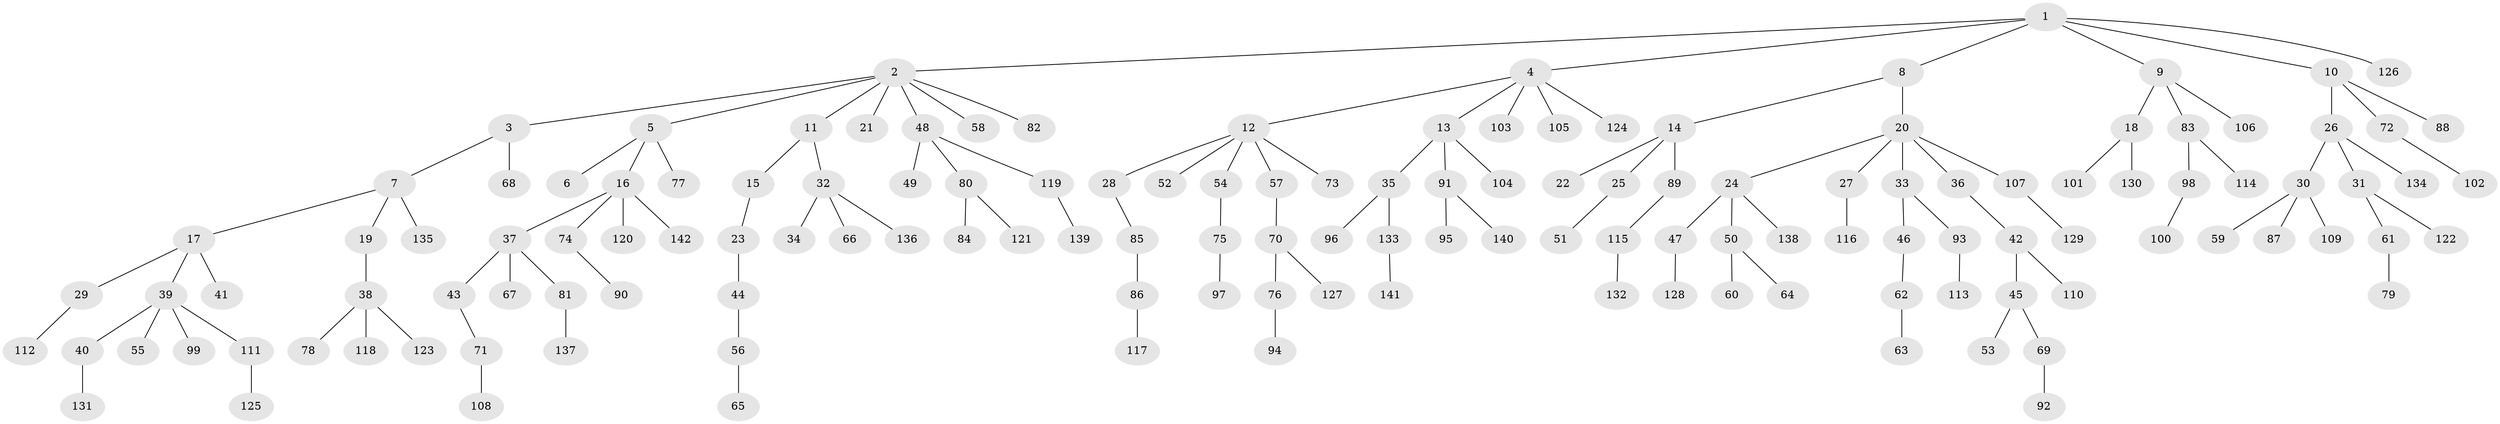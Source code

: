 // coarse degree distribution, {8: 0.020618556701030927, 10: 0.010309278350515464, 3: 0.13402061855670103, 5: 0.020618556701030927, 1: 0.5257731958762887, 4: 0.05154639175257732, 2: 0.23711340206185566}
// Generated by graph-tools (version 1.1) at 2025/42/03/06/25 10:42:02]
// undirected, 142 vertices, 141 edges
graph export_dot {
graph [start="1"]
  node [color=gray90,style=filled];
  1;
  2;
  3;
  4;
  5;
  6;
  7;
  8;
  9;
  10;
  11;
  12;
  13;
  14;
  15;
  16;
  17;
  18;
  19;
  20;
  21;
  22;
  23;
  24;
  25;
  26;
  27;
  28;
  29;
  30;
  31;
  32;
  33;
  34;
  35;
  36;
  37;
  38;
  39;
  40;
  41;
  42;
  43;
  44;
  45;
  46;
  47;
  48;
  49;
  50;
  51;
  52;
  53;
  54;
  55;
  56;
  57;
  58;
  59;
  60;
  61;
  62;
  63;
  64;
  65;
  66;
  67;
  68;
  69;
  70;
  71;
  72;
  73;
  74;
  75;
  76;
  77;
  78;
  79;
  80;
  81;
  82;
  83;
  84;
  85;
  86;
  87;
  88;
  89;
  90;
  91;
  92;
  93;
  94;
  95;
  96;
  97;
  98;
  99;
  100;
  101;
  102;
  103;
  104;
  105;
  106;
  107;
  108;
  109;
  110;
  111;
  112;
  113;
  114;
  115;
  116;
  117;
  118;
  119;
  120;
  121;
  122;
  123;
  124;
  125;
  126;
  127;
  128;
  129;
  130;
  131;
  132;
  133;
  134;
  135;
  136;
  137;
  138;
  139;
  140;
  141;
  142;
  1 -- 2;
  1 -- 4;
  1 -- 8;
  1 -- 9;
  1 -- 10;
  1 -- 126;
  2 -- 3;
  2 -- 5;
  2 -- 11;
  2 -- 21;
  2 -- 48;
  2 -- 58;
  2 -- 82;
  3 -- 7;
  3 -- 68;
  4 -- 12;
  4 -- 13;
  4 -- 103;
  4 -- 105;
  4 -- 124;
  5 -- 6;
  5 -- 16;
  5 -- 77;
  7 -- 17;
  7 -- 19;
  7 -- 135;
  8 -- 14;
  8 -- 20;
  9 -- 18;
  9 -- 83;
  9 -- 106;
  10 -- 26;
  10 -- 72;
  10 -- 88;
  11 -- 15;
  11 -- 32;
  12 -- 28;
  12 -- 52;
  12 -- 54;
  12 -- 57;
  12 -- 73;
  13 -- 35;
  13 -- 91;
  13 -- 104;
  14 -- 22;
  14 -- 25;
  14 -- 89;
  15 -- 23;
  16 -- 37;
  16 -- 74;
  16 -- 120;
  16 -- 142;
  17 -- 29;
  17 -- 39;
  17 -- 41;
  18 -- 101;
  18 -- 130;
  19 -- 38;
  20 -- 24;
  20 -- 27;
  20 -- 33;
  20 -- 36;
  20 -- 107;
  23 -- 44;
  24 -- 47;
  24 -- 50;
  24 -- 138;
  25 -- 51;
  26 -- 30;
  26 -- 31;
  26 -- 134;
  27 -- 116;
  28 -- 85;
  29 -- 112;
  30 -- 59;
  30 -- 87;
  30 -- 109;
  31 -- 61;
  31 -- 122;
  32 -- 34;
  32 -- 66;
  32 -- 136;
  33 -- 46;
  33 -- 93;
  35 -- 96;
  35 -- 133;
  36 -- 42;
  37 -- 43;
  37 -- 67;
  37 -- 81;
  38 -- 78;
  38 -- 118;
  38 -- 123;
  39 -- 40;
  39 -- 55;
  39 -- 99;
  39 -- 111;
  40 -- 131;
  42 -- 45;
  42 -- 110;
  43 -- 71;
  44 -- 56;
  45 -- 53;
  45 -- 69;
  46 -- 62;
  47 -- 128;
  48 -- 49;
  48 -- 80;
  48 -- 119;
  50 -- 60;
  50 -- 64;
  54 -- 75;
  56 -- 65;
  57 -- 70;
  61 -- 79;
  62 -- 63;
  69 -- 92;
  70 -- 76;
  70 -- 127;
  71 -- 108;
  72 -- 102;
  74 -- 90;
  75 -- 97;
  76 -- 94;
  80 -- 84;
  80 -- 121;
  81 -- 137;
  83 -- 98;
  83 -- 114;
  85 -- 86;
  86 -- 117;
  89 -- 115;
  91 -- 95;
  91 -- 140;
  93 -- 113;
  98 -- 100;
  107 -- 129;
  111 -- 125;
  115 -- 132;
  119 -- 139;
  133 -- 141;
}
